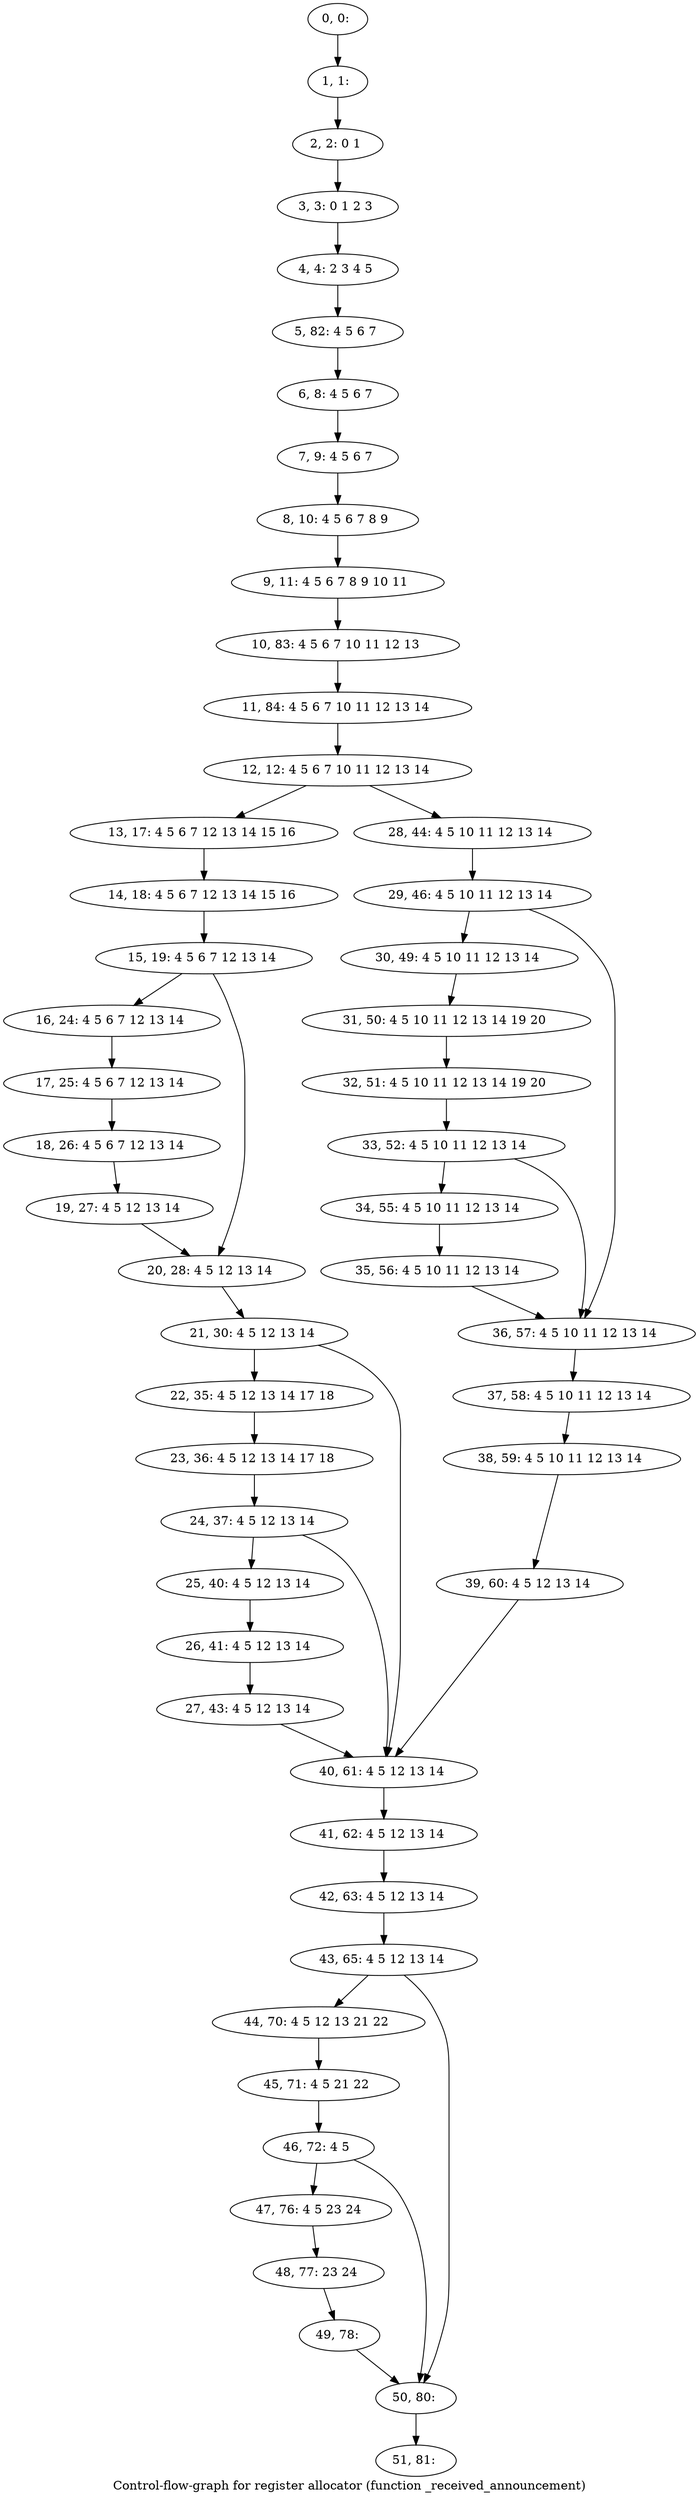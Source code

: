 digraph G {
graph [label="Control-flow-graph for register allocator (function _received_announcement)"]
0[label="0, 0: "];
1[label="1, 1: "];
2[label="2, 2: 0 1 "];
3[label="3, 3: 0 1 2 3 "];
4[label="4, 4: 2 3 4 5 "];
5[label="5, 82: 4 5 6 7 "];
6[label="6, 8: 4 5 6 7 "];
7[label="7, 9: 4 5 6 7 "];
8[label="8, 10: 4 5 6 7 8 9 "];
9[label="9, 11: 4 5 6 7 8 9 10 11 "];
10[label="10, 83: 4 5 6 7 10 11 12 13 "];
11[label="11, 84: 4 5 6 7 10 11 12 13 14 "];
12[label="12, 12: 4 5 6 7 10 11 12 13 14 "];
13[label="13, 17: 4 5 6 7 12 13 14 15 16 "];
14[label="14, 18: 4 5 6 7 12 13 14 15 16 "];
15[label="15, 19: 4 5 6 7 12 13 14 "];
16[label="16, 24: 4 5 6 7 12 13 14 "];
17[label="17, 25: 4 5 6 7 12 13 14 "];
18[label="18, 26: 4 5 6 7 12 13 14 "];
19[label="19, 27: 4 5 12 13 14 "];
20[label="20, 28: 4 5 12 13 14 "];
21[label="21, 30: 4 5 12 13 14 "];
22[label="22, 35: 4 5 12 13 14 17 18 "];
23[label="23, 36: 4 5 12 13 14 17 18 "];
24[label="24, 37: 4 5 12 13 14 "];
25[label="25, 40: 4 5 12 13 14 "];
26[label="26, 41: 4 5 12 13 14 "];
27[label="27, 43: 4 5 12 13 14 "];
28[label="28, 44: 4 5 10 11 12 13 14 "];
29[label="29, 46: 4 5 10 11 12 13 14 "];
30[label="30, 49: 4 5 10 11 12 13 14 "];
31[label="31, 50: 4 5 10 11 12 13 14 19 20 "];
32[label="32, 51: 4 5 10 11 12 13 14 19 20 "];
33[label="33, 52: 4 5 10 11 12 13 14 "];
34[label="34, 55: 4 5 10 11 12 13 14 "];
35[label="35, 56: 4 5 10 11 12 13 14 "];
36[label="36, 57: 4 5 10 11 12 13 14 "];
37[label="37, 58: 4 5 10 11 12 13 14 "];
38[label="38, 59: 4 5 10 11 12 13 14 "];
39[label="39, 60: 4 5 12 13 14 "];
40[label="40, 61: 4 5 12 13 14 "];
41[label="41, 62: 4 5 12 13 14 "];
42[label="42, 63: 4 5 12 13 14 "];
43[label="43, 65: 4 5 12 13 14 "];
44[label="44, 70: 4 5 12 13 21 22 "];
45[label="45, 71: 4 5 21 22 "];
46[label="46, 72: 4 5 "];
47[label="47, 76: 4 5 23 24 "];
48[label="48, 77: 23 24 "];
49[label="49, 78: "];
50[label="50, 80: "];
51[label="51, 81: "];
0->1 ;
1->2 ;
2->3 ;
3->4 ;
4->5 ;
5->6 ;
6->7 ;
7->8 ;
8->9 ;
9->10 ;
10->11 ;
11->12 ;
12->13 ;
12->28 ;
13->14 ;
14->15 ;
15->16 ;
15->20 ;
16->17 ;
17->18 ;
18->19 ;
19->20 ;
20->21 ;
21->22 ;
21->40 ;
22->23 ;
23->24 ;
24->25 ;
24->40 ;
25->26 ;
26->27 ;
27->40 ;
28->29 ;
29->30 ;
29->36 ;
30->31 ;
31->32 ;
32->33 ;
33->34 ;
33->36 ;
34->35 ;
35->36 ;
36->37 ;
37->38 ;
38->39 ;
39->40 ;
40->41 ;
41->42 ;
42->43 ;
43->44 ;
43->50 ;
44->45 ;
45->46 ;
46->47 ;
46->50 ;
47->48 ;
48->49 ;
49->50 ;
50->51 ;
}
